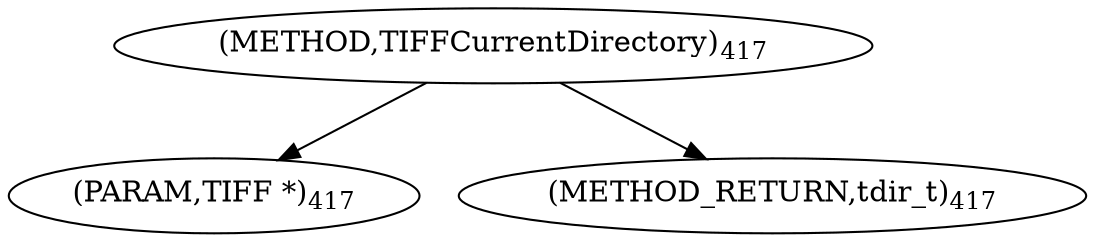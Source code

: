 digraph "TIFFCurrentDirectory" {  
"8731" [label = <(METHOD,TIFFCurrentDirectory)<SUB>417</SUB>> ]
"8732" [label = <(PARAM,TIFF *)<SUB>417</SUB>> ]
"8733" [label = <(METHOD_RETURN,tdir_t)<SUB>417</SUB>> ]
  "8731" -> "8732" 
  "8731" -> "8733" 
}
